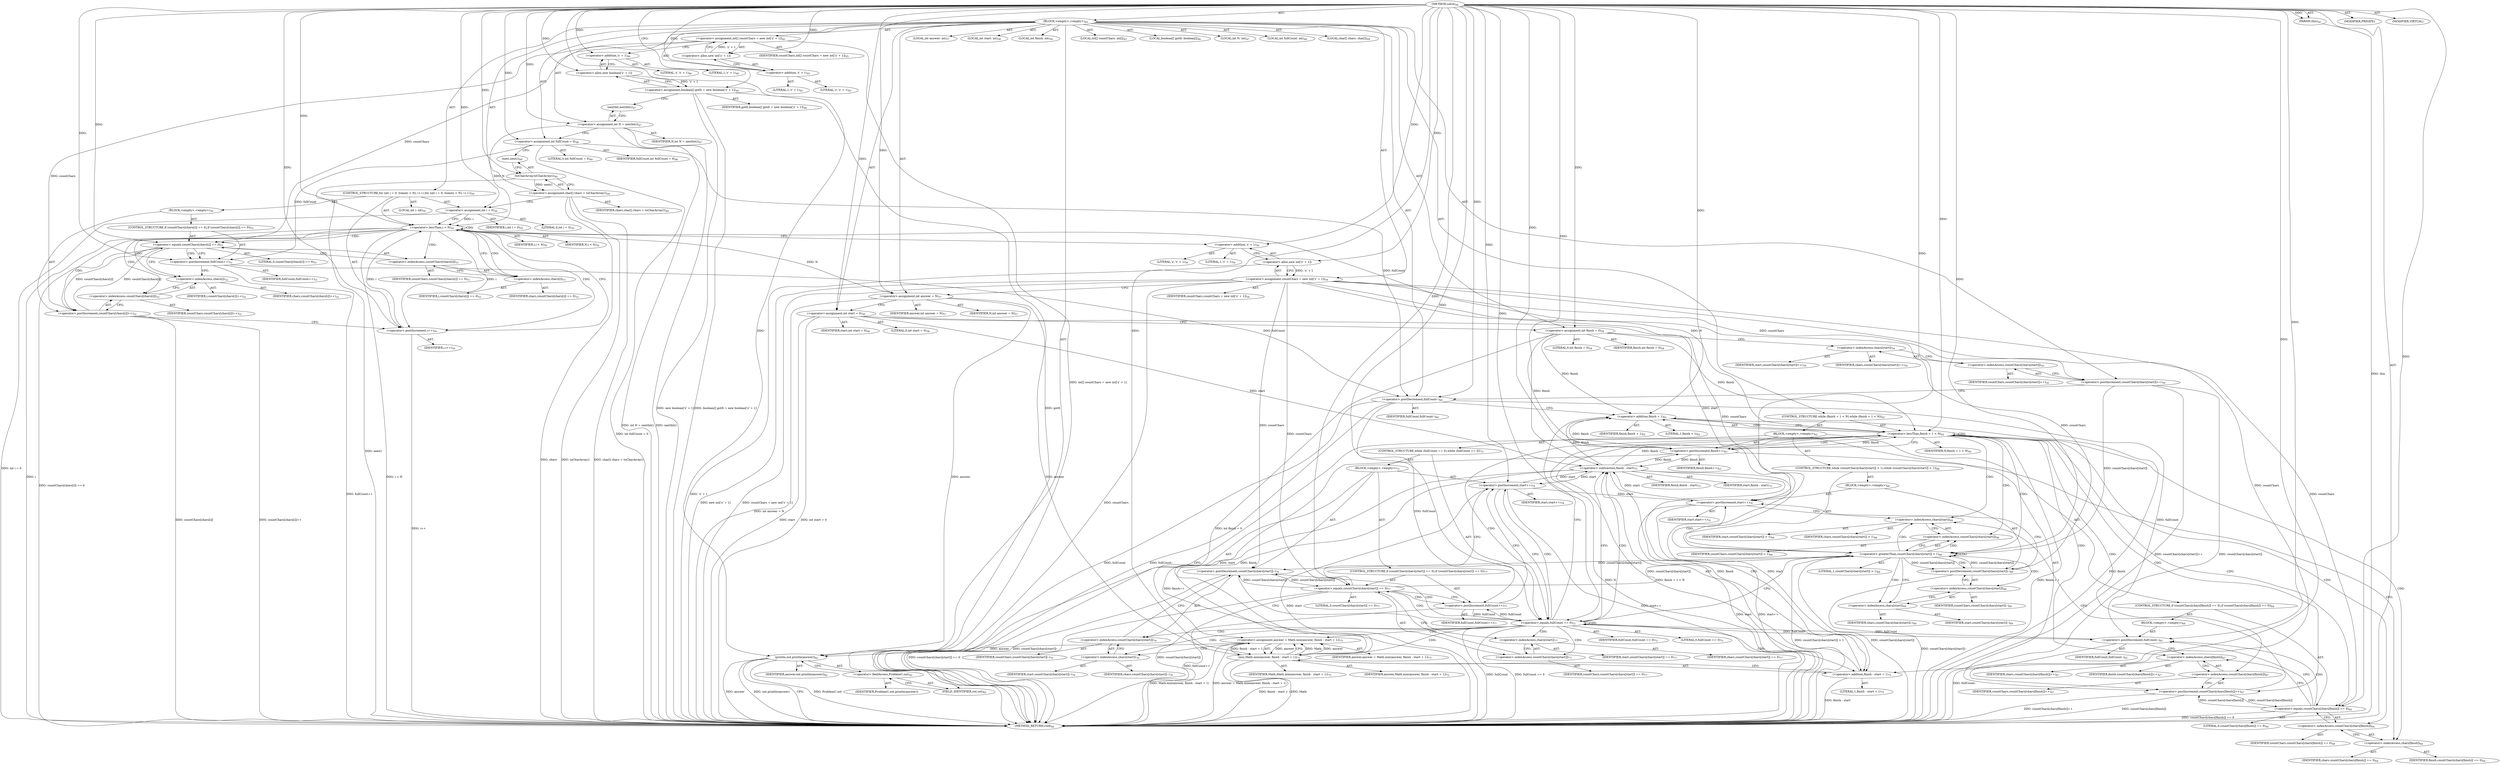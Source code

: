 digraph "solve" {  
"165" [label = <(METHOD,solve)<SUB>44</SUB>> ]
"166" [label = <(PARAM,this)<SUB>44</SUB>> ]
"167" [label = <(BLOCK,&lt;empty&gt;,&lt;empty&gt;)<SUB>44</SUB>> ]
"168" [label = <(LOCAL,int[] countChars: int[])<SUB>45</SUB>> ]
"169" [label = <(&lt;operator&gt;.assignment,int[] countChars = new int['z' + 1])<SUB>45</SUB>> ]
"170" [label = <(IDENTIFIER,countChars,int[] countChars = new int['z' + 1])<SUB>45</SUB>> ]
"171" [label = <(&lt;operator&gt;.alloc,new int['z' + 1])> ]
"172" [label = <(&lt;operator&gt;.addition,'z' + 1)<SUB>45</SUB>> ]
"173" [label = <(LITERAL,'z','z' + 1)<SUB>45</SUB>> ]
"174" [label = <(LITERAL,1,'z' + 1)<SUB>45</SUB>> ]
"175" [label = <(LOCAL,boolean[] gotIt: boolean[])<SUB>46</SUB>> ]
"176" [label = <(&lt;operator&gt;.assignment,boolean[] gotIt = new boolean['z' + 1])<SUB>46</SUB>> ]
"177" [label = <(IDENTIFIER,gotIt,boolean[] gotIt = new boolean['z' + 1])<SUB>46</SUB>> ]
"178" [label = <(&lt;operator&gt;.alloc,new boolean['z' + 1])> ]
"179" [label = <(&lt;operator&gt;.addition,'z' + 1)<SUB>46</SUB>> ]
"180" [label = <(LITERAL,'z','z' + 1)<SUB>46</SUB>> ]
"181" [label = <(LITERAL,1,'z' + 1)<SUB>46</SUB>> ]
"182" [label = <(LOCAL,int N: int)<SUB>47</SUB>> ]
"183" [label = <(&lt;operator&gt;.assignment,int N = nextInt())<SUB>47</SUB>> ]
"184" [label = <(IDENTIFIER,N,int N = nextInt())<SUB>47</SUB>> ]
"185" [label = <(nextInt,nextInt())<SUB>47</SUB>> ]
"186" [label = <(LOCAL,int fullCount: int)<SUB>48</SUB>> ]
"187" [label = <(&lt;operator&gt;.assignment,int fullCount = 0)<SUB>48</SUB>> ]
"188" [label = <(IDENTIFIER,fullCount,int fullCount = 0)<SUB>48</SUB>> ]
"189" [label = <(LITERAL,0,int fullCount = 0)<SUB>48</SUB>> ]
"190" [label = <(LOCAL,char[] chars: char[])<SUB>49</SUB>> ]
"191" [label = <(&lt;operator&gt;.assignment,char[] chars = toCharArray())<SUB>49</SUB>> ]
"192" [label = <(IDENTIFIER,chars,char[] chars = toCharArray())<SUB>49</SUB>> ]
"193" [label = <(toCharArray,toCharArray())<SUB>49</SUB>> ]
"194" [label = <(next,next())<SUB>49</SUB>> ]
"195" [label = <(CONTROL_STRUCTURE,for (int i = 0; Some(i &lt; N); i++),for (int i = 0; Some(i &lt; N); i++))<SUB>50</SUB>> ]
"196" [label = <(LOCAL,int i: int)<SUB>50</SUB>> ]
"197" [label = <(&lt;operator&gt;.assignment,int i = 0)<SUB>50</SUB>> ]
"198" [label = <(IDENTIFIER,i,int i = 0)<SUB>50</SUB>> ]
"199" [label = <(LITERAL,0,int i = 0)<SUB>50</SUB>> ]
"200" [label = <(&lt;operator&gt;.lessThan,i &lt; N)<SUB>50</SUB>> ]
"201" [label = <(IDENTIFIER,i,i &lt; N)<SUB>50</SUB>> ]
"202" [label = <(IDENTIFIER,N,i &lt; N)<SUB>50</SUB>> ]
"203" [label = <(&lt;operator&gt;.postIncrement,i++)<SUB>50</SUB>> ]
"204" [label = <(IDENTIFIER,i,i++)<SUB>50</SUB>> ]
"205" [label = <(BLOCK,&lt;empty&gt;,&lt;empty&gt;)<SUB>50</SUB>> ]
"206" [label = <(CONTROL_STRUCTURE,if (countChars[chars[i]] == 0),if (countChars[chars[i]] == 0))<SUB>51</SUB>> ]
"207" [label = <(&lt;operator&gt;.equals,countChars[chars[i]] == 0)<SUB>51</SUB>> ]
"208" [label = <(&lt;operator&gt;.indexAccess,countChars[chars[i]])<SUB>51</SUB>> ]
"209" [label = <(IDENTIFIER,countChars,countChars[chars[i]] == 0)<SUB>51</SUB>> ]
"210" [label = <(&lt;operator&gt;.indexAccess,chars[i])<SUB>51</SUB>> ]
"211" [label = <(IDENTIFIER,chars,countChars[chars[i]] == 0)<SUB>51</SUB>> ]
"212" [label = <(IDENTIFIER,i,countChars[chars[i]] == 0)<SUB>51</SUB>> ]
"213" [label = <(LITERAL,0,countChars[chars[i]] == 0)<SUB>51</SUB>> ]
"214" [label = <(&lt;operator&gt;.postIncrement,fullCount++)<SUB>51</SUB>> ]
"215" [label = <(IDENTIFIER,fullCount,fullCount++)<SUB>51</SUB>> ]
"216" [label = <(&lt;operator&gt;.postIncrement,countChars[chars[i]]++)<SUB>52</SUB>> ]
"217" [label = <(&lt;operator&gt;.indexAccess,countChars[chars[i]])<SUB>52</SUB>> ]
"218" [label = <(IDENTIFIER,countChars,countChars[chars[i]]++)<SUB>52</SUB>> ]
"219" [label = <(&lt;operator&gt;.indexAccess,chars[i])<SUB>52</SUB>> ]
"220" [label = <(IDENTIFIER,chars,countChars[chars[i]]++)<SUB>52</SUB>> ]
"221" [label = <(IDENTIFIER,i,countChars[chars[i]]++)<SUB>52</SUB>> ]
"222" [label = <(&lt;operator&gt;.assignment,countChars = new int['z' + 1])<SUB>56</SUB>> ]
"223" [label = <(IDENTIFIER,countChars,countChars = new int['z' + 1])<SUB>56</SUB>> ]
"224" [label = <(&lt;operator&gt;.alloc,new int['z' + 1])> ]
"225" [label = <(&lt;operator&gt;.addition,'z' + 1)<SUB>56</SUB>> ]
"226" [label = <(LITERAL,'z','z' + 1)<SUB>56</SUB>> ]
"227" [label = <(LITERAL,1,'z' + 1)<SUB>56</SUB>> ]
"228" [label = <(LOCAL,int answer: int)<SUB>57</SUB>> ]
"229" [label = <(&lt;operator&gt;.assignment,int answer = N)<SUB>57</SUB>> ]
"230" [label = <(IDENTIFIER,answer,int answer = N)<SUB>57</SUB>> ]
"231" [label = <(IDENTIFIER,N,int answer = N)<SUB>57</SUB>> ]
"232" [label = <(LOCAL,int start: int)<SUB>58</SUB>> ]
"233" [label = <(LOCAL,int finish: int)<SUB>58</SUB>> ]
"234" [label = <(&lt;operator&gt;.assignment,int start = 0)<SUB>58</SUB>> ]
"235" [label = <(IDENTIFIER,start,int start = 0)<SUB>58</SUB>> ]
"236" [label = <(LITERAL,0,int start = 0)<SUB>58</SUB>> ]
"237" [label = <(&lt;operator&gt;.assignment,int finish = 0)<SUB>58</SUB>> ]
"238" [label = <(IDENTIFIER,finish,int finish = 0)<SUB>58</SUB>> ]
"239" [label = <(LITERAL,0,int finish = 0)<SUB>58</SUB>> ]
"240" [label = <(&lt;operator&gt;.postIncrement,countChars[chars[start]]++)<SUB>59</SUB>> ]
"241" [label = <(&lt;operator&gt;.indexAccess,countChars[chars[start]])<SUB>59</SUB>> ]
"242" [label = <(IDENTIFIER,countChars,countChars[chars[start]]++)<SUB>59</SUB>> ]
"243" [label = <(&lt;operator&gt;.indexAccess,chars[start])<SUB>59</SUB>> ]
"244" [label = <(IDENTIFIER,chars,countChars[chars[start]]++)<SUB>59</SUB>> ]
"245" [label = <(IDENTIFIER,start,countChars[chars[start]]++)<SUB>59</SUB>> ]
"246" [label = <(&lt;operator&gt;.postDecrement,fullCount--)<SUB>60</SUB>> ]
"247" [label = <(IDENTIFIER,fullCount,fullCount--)<SUB>60</SUB>> ]
"248" [label = <(CONTROL_STRUCTURE,while (finish + 1 &lt; N),while (finish + 1 &lt; N))<SUB>62</SUB>> ]
"249" [label = <(&lt;operator&gt;.lessThan,finish + 1 &lt; N)<SUB>62</SUB>> ]
"250" [label = <(&lt;operator&gt;.addition,finish + 1)<SUB>62</SUB>> ]
"251" [label = <(IDENTIFIER,finish,finish + 1)<SUB>62</SUB>> ]
"252" [label = <(LITERAL,1,finish + 1)<SUB>62</SUB>> ]
"253" [label = <(IDENTIFIER,N,finish + 1 &lt; N)<SUB>62</SUB>> ]
"254" [label = <(BLOCK,&lt;empty&gt;,&lt;empty&gt;)<SUB>62</SUB>> ]
"255" [label = <(&lt;operator&gt;.postIncrement,finish++)<SUB>63</SUB>> ]
"256" [label = <(IDENTIFIER,finish,finish++)<SUB>63</SUB>> ]
"257" [label = <(CONTROL_STRUCTURE,if (countChars[chars[finish]] == 0),if (countChars[chars[finish]] == 0))<SUB>64</SUB>> ]
"258" [label = <(&lt;operator&gt;.equals,countChars[chars[finish]] == 0)<SUB>64</SUB>> ]
"259" [label = <(&lt;operator&gt;.indexAccess,countChars[chars[finish]])<SUB>64</SUB>> ]
"260" [label = <(IDENTIFIER,countChars,countChars[chars[finish]] == 0)<SUB>64</SUB>> ]
"261" [label = <(&lt;operator&gt;.indexAccess,chars[finish])<SUB>64</SUB>> ]
"262" [label = <(IDENTIFIER,chars,countChars[chars[finish]] == 0)<SUB>64</SUB>> ]
"263" [label = <(IDENTIFIER,finish,countChars[chars[finish]] == 0)<SUB>64</SUB>> ]
"264" [label = <(LITERAL,0,countChars[chars[finish]] == 0)<SUB>64</SUB>> ]
"265" [label = <(BLOCK,&lt;empty&gt;,&lt;empty&gt;)<SUB>64</SUB>> ]
"266" [label = <(&lt;operator&gt;.postDecrement,fullCount--)<SUB>65</SUB>> ]
"267" [label = <(IDENTIFIER,fullCount,fullCount--)<SUB>65</SUB>> ]
"268" [label = <(&lt;operator&gt;.postIncrement,countChars[chars[finish]]++)<SUB>67</SUB>> ]
"269" [label = <(&lt;operator&gt;.indexAccess,countChars[chars[finish]])<SUB>67</SUB>> ]
"270" [label = <(IDENTIFIER,countChars,countChars[chars[finish]]++)<SUB>67</SUB>> ]
"271" [label = <(&lt;operator&gt;.indexAccess,chars[finish])<SUB>67</SUB>> ]
"272" [label = <(IDENTIFIER,chars,countChars[chars[finish]]++)<SUB>67</SUB>> ]
"273" [label = <(IDENTIFIER,finish,countChars[chars[finish]]++)<SUB>67</SUB>> ]
"274" [label = <(CONTROL_STRUCTURE,while (countChars[chars[start]] &gt; 1),while (countChars[chars[start]] &gt; 1))<SUB>68</SUB>> ]
"275" [label = <(&lt;operator&gt;.greaterThan,countChars[chars[start]] &gt; 1)<SUB>68</SUB>> ]
"276" [label = <(&lt;operator&gt;.indexAccess,countChars[chars[start]])<SUB>68</SUB>> ]
"277" [label = <(IDENTIFIER,countChars,countChars[chars[start]] &gt; 1)<SUB>68</SUB>> ]
"278" [label = <(&lt;operator&gt;.indexAccess,chars[start])<SUB>68</SUB>> ]
"279" [label = <(IDENTIFIER,chars,countChars[chars[start]] &gt; 1)<SUB>68</SUB>> ]
"280" [label = <(IDENTIFIER,start,countChars[chars[start]] &gt; 1)<SUB>68</SUB>> ]
"281" [label = <(LITERAL,1,countChars[chars[start]] &gt; 1)<SUB>68</SUB>> ]
"282" [label = <(BLOCK,&lt;empty&gt;,&lt;empty&gt;)<SUB>68</SUB>> ]
"283" [label = <(&lt;operator&gt;.postDecrement,countChars[chars[start]]--)<SUB>69</SUB>> ]
"284" [label = <(&lt;operator&gt;.indexAccess,countChars[chars[start]])<SUB>69</SUB>> ]
"285" [label = <(IDENTIFIER,countChars,countChars[chars[start]]--)<SUB>69</SUB>> ]
"286" [label = <(&lt;operator&gt;.indexAccess,chars[start])<SUB>69</SUB>> ]
"287" [label = <(IDENTIFIER,chars,countChars[chars[start]]--)<SUB>69</SUB>> ]
"288" [label = <(IDENTIFIER,start,countChars[chars[start]]--)<SUB>69</SUB>> ]
"289" [label = <(&lt;operator&gt;.postIncrement,start++)<SUB>70</SUB>> ]
"290" [label = <(IDENTIFIER,start,start++)<SUB>70</SUB>> ]
"291" [label = <(CONTROL_STRUCTURE,while (fullCount == 0),while (fullCount == 0))<SUB>72</SUB>> ]
"292" [label = <(&lt;operator&gt;.equals,fullCount == 0)<SUB>72</SUB>> ]
"293" [label = <(IDENTIFIER,fullCount,fullCount == 0)<SUB>72</SUB>> ]
"294" [label = <(LITERAL,0,fullCount == 0)<SUB>72</SUB>> ]
"295" [label = <(BLOCK,&lt;empty&gt;,&lt;empty&gt;)<SUB>72</SUB>> ]
"296" [label = <(&lt;operator&gt;.assignment,answer = Math.min(answer, finish - start + 1))<SUB>75</SUB>> ]
"297" [label = <(IDENTIFIER,answer,answer = Math.min(answer, finish - start + 1))<SUB>75</SUB>> ]
"298" [label = <(min,Math.min(answer, finish - start + 1))<SUB>75</SUB>> ]
"299" [label = <(IDENTIFIER,Math,Math.min(answer, finish - start + 1))<SUB>75</SUB>> ]
"300" [label = <(IDENTIFIER,answer,Math.min(answer, finish - start + 1))<SUB>75</SUB>> ]
"301" [label = <(&lt;operator&gt;.addition,finish - start + 1)<SUB>75</SUB>> ]
"302" [label = <(&lt;operator&gt;.subtraction,finish - start)<SUB>75</SUB>> ]
"303" [label = <(IDENTIFIER,finish,finish - start)<SUB>75</SUB>> ]
"304" [label = <(IDENTIFIER,start,finish - start)<SUB>75</SUB>> ]
"305" [label = <(LITERAL,1,finish - start + 1)<SUB>75</SUB>> ]
"306" [label = <(&lt;operator&gt;.postDecrement,countChars[chars[start]]--)<SUB>76</SUB>> ]
"307" [label = <(&lt;operator&gt;.indexAccess,countChars[chars[start]])<SUB>76</SUB>> ]
"308" [label = <(IDENTIFIER,countChars,countChars[chars[start]]--)<SUB>76</SUB>> ]
"309" [label = <(&lt;operator&gt;.indexAccess,chars[start])<SUB>76</SUB>> ]
"310" [label = <(IDENTIFIER,chars,countChars[chars[start]]--)<SUB>76</SUB>> ]
"311" [label = <(IDENTIFIER,start,countChars[chars[start]]--)<SUB>76</SUB>> ]
"312" [label = <(CONTROL_STRUCTURE,if (countChars[chars[start]] == 0),if (countChars[chars[start]] == 0))<SUB>77</SUB>> ]
"313" [label = <(&lt;operator&gt;.equals,countChars[chars[start]] == 0)<SUB>77</SUB>> ]
"314" [label = <(&lt;operator&gt;.indexAccess,countChars[chars[start]])<SUB>77</SUB>> ]
"315" [label = <(IDENTIFIER,countChars,countChars[chars[start]] == 0)<SUB>77</SUB>> ]
"316" [label = <(&lt;operator&gt;.indexAccess,chars[start])<SUB>77</SUB>> ]
"317" [label = <(IDENTIFIER,chars,countChars[chars[start]] == 0)<SUB>77</SUB>> ]
"318" [label = <(IDENTIFIER,start,countChars[chars[start]] == 0)<SUB>77</SUB>> ]
"319" [label = <(LITERAL,0,countChars[chars[start]] == 0)<SUB>77</SUB>> ]
"320" [label = <(&lt;operator&gt;.postIncrement,fullCount++)<SUB>77</SUB>> ]
"321" [label = <(IDENTIFIER,fullCount,fullCount++)<SUB>77</SUB>> ]
"322" [label = <(&lt;operator&gt;.postIncrement,start++)<SUB>78</SUB>> ]
"323" [label = <(IDENTIFIER,start,start++)<SUB>78</SUB>> ]
"324" [label = <(println,out.println(answer))<SUB>82</SUB>> ]
"325" [label = <(&lt;operator&gt;.fieldAccess,ProblemC.out)<SUB>82</SUB>> ]
"326" [label = <(IDENTIFIER,ProblemC,out.println(answer))> ]
"327" [label = <(FIELD_IDENTIFIER,out,out)<SUB>82</SUB>> ]
"328" [label = <(IDENTIFIER,answer,out.println(answer))<SUB>82</SUB>> ]
"329" [label = <(MODIFIER,PRIVATE)> ]
"330" [label = <(MODIFIER,VIRTUAL)> ]
"331" [label = <(METHOD_RETURN,void)<SUB>44</SUB>> ]
  "165" -> "166"  [ label = "AST: "] 
  "165" -> "167"  [ label = "AST: "] 
  "165" -> "329"  [ label = "AST: "] 
  "165" -> "330"  [ label = "AST: "] 
  "165" -> "331"  [ label = "AST: "] 
  "167" -> "168"  [ label = "AST: "] 
  "167" -> "169"  [ label = "AST: "] 
  "167" -> "175"  [ label = "AST: "] 
  "167" -> "176"  [ label = "AST: "] 
  "167" -> "182"  [ label = "AST: "] 
  "167" -> "183"  [ label = "AST: "] 
  "167" -> "186"  [ label = "AST: "] 
  "167" -> "187"  [ label = "AST: "] 
  "167" -> "190"  [ label = "AST: "] 
  "167" -> "191"  [ label = "AST: "] 
  "167" -> "195"  [ label = "AST: "] 
  "167" -> "222"  [ label = "AST: "] 
  "167" -> "228"  [ label = "AST: "] 
  "167" -> "229"  [ label = "AST: "] 
  "167" -> "232"  [ label = "AST: "] 
  "167" -> "233"  [ label = "AST: "] 
  "167" -> "234"  [ label = "AST: "] 
  "167" -> "237"  [ label = "AST: "] 
  "167" -> "240"  [ label = "AST: "] 
  "167" -> "246"  [ label = "AST: "] 
  "167" -> "248"  [ label = "AST: "] 
  "167" -> "324"  [ label = "AST: "] 
  "169" -> "170"  [ label = "AST: "] 
  "169" -> "171"  [ label = "AST: "] 
  "171" -> "172"  [ label = "AST: "] 
  "172" -> "173"  [ label = "AST: "] 
  "172" -> "174"  [ label = "AST: "] 
  "176" -> "177"  [ label = "AST: "] 
  "176" -> "178"  [ label = "AST: "] 
  "178" -> "179"  [ label = "AST: "] 
  "179" -> "180"  [ label = "AST: "] 
  "179" -> "181"  [ label = "AST: "] 
  "183" -> "184"  [ label = "AST: "] 
  "183" -> "185"  [ label = "AST: "] 
  "187" -> "188"  [ label = "AST: "] 
  "187" -> "189"  [ label = "AST: "] 
  "191" -> "192"  [ label = "AST: "] 
  "191" -> "193"  [ label = "AST: "] 
  "193" -> "194"  [ label = "AST: "] 
  "195" -> "196"  [ label = "AST: "] 
  "195" -> "197"  [ label = "AST: "] 
  "195" -> "200"  [ label = "AST: "] 
  "195" -> "203"  [ label = "AST: "] 
  "195" -> "205"  [ label = "AST: "] 
  "197" -> "198"  [ label = "AST: "] 
  "197" -> "199"  [ label = "AST: "] 
  "200" -> "201"  [ label = "AST: "] 
  "200" -> "202"  [ label = "AST: "] 
  "203" -> "204"  [ label = "AST: "] 
  "205" -> "206"  [ label = "AST: "] 
  "205" -> "216"  [ label = "AST: "] 
  "206" -> "207"  [ label = "AST: "] 
  "206" -> "214"  [ label = "AST: "] 
  "207" -> "208"  [ label = "AST: "] 
  "207" -> "213"  [ label = "AST: "] 
  "208" -> "209"  [ label = "AST: "] 
  "208" -> "210"  [ label = "AST: "] 
  "210" -> "211"  [ label = "AST: "] 
  "210" -> "212"  [ label = "AST: "] 
  "214" -> "215"  [ label = "AST: "] 
  "216" -> "217"  [ label = "AST: "] 
  "217" -> "218"  [ label = "AST: "] 
  "217" -> "219"  [ label = "AST: "] 
  "219" -> "220"  [ label = "AST: "] 
  "219" -> "221"  [ label = "AST: "] 
  "222" -> "223"  [ label = "AST: "] 
  "222" -> "224"  [ label = "AST: "] 
  "224" -> "225"  [ label = "AST: "] 
  "225" -> "226"  [ label = "AST: "] 
  "225" -> "227"  [ label = "AST: "] 
  "229" -> "230"  [ label = "AST: "] 
  "229" -> "231"  [ label = "AST: "] 
  "234" -> "235"  [ label = "AST: "] 
  "234" -> "236"  [ label = "AST: "] 
  "237" -> "238"  [ label = "AST: "] 
  "237" -> "239"  [ label = "AST: "] 
  "240" -> "241"  [ label = "AST: "] 
  "241" -> "242"  [ label = "AST: "] 
  "241" -> "243"  [ label = "AST: "] 
  "243" -> "244"  [ label = "AST: "] 
  "243" -> "245"  [ label = "AST: "] 
  "246" -> "247"  [ label = "AST: "] 
  "248" -> "249"  [ label = "AST: "] 
  "248" -> "254"  [ label = "AST: "] 
  "249" -> "250"  [ label = "AST: "] 
  "249" -> "253"  [ label = "AST: "] 
  "250" -> "251"  [ label = "AST: "] 
  "250" -> "252"  [ label = "AST: "] 
  "254" -> "255"  [ label = "AST: "] 
  "254" -> "257"  [ label = "AST: "] 
  "254" -> "268"  [ label = "AST: "] 
  "254" -> "274"  [ label = "AST: "] 
  "254" -> "291"  [ label = "AST: "] 
  "255" -> "256"  [ label = "AST: "] 
  "257" -> "258"  [ label = "AST: "] 
  "257" -> "265"  [ label = "AST: "] 
  "258" -> "259"  [ label = "AST: "] 
  "258" -> "264"  [ label = "AST: "] 
  "259" -> "260"  [ label = "AST: "] 
  "259" -> "261"  [ label = "AST: "] 
  "261" -> "262"  [ label = "AST: "] 
  "261" -> "263"  [ label = "AST: "] 
  "265" -> "266"  [ label = "AST: "] 
  "266" -> "267"  [ label = "AST: "] 
  "268" -> "269"  [ label = "AST: "] 
  "269" -> "270"  [ label = "AST: "] 
  "269" -> "271"  [ label = "AST: "] 
  "271" -> "272"  [ label = "AST: "] 
  "271" -> "273"  [ label = "AST: "] 
  "274" -> "275"  [ label = "AST: "] 
  "274" -> "282"  [ label = "AST: "] 
  "275" -> "276"  [ label = "AST: "] 
  "275" -> "281"  [ label = "AST: "] 
  "276" -> "277"  [ label = "AST: "] 
  "276" -> "278"  [ label = "AST: "] 
  "278" -> "279"  [ label = "AST: "] 
  "278" -> "280"  [ label = "AST: "] 
  "282" -> "283"  [ label = "AST: "] 
  "282" -> "289"  [ label = "AST: "] 
  "283" -> "284"  [ label = "AST: "] 
  "284" -> "285"  [ label = "AST: "] 
  "284" -> "286"  [ label = "AST: "] 
  "286" -> "287"  [ label = "AST: "] 
  "286" -> "288"  [ label = "AST: "] 
  "289" -> "290"  [ label = "AST: "] 
  "291" -> "292"  [ label = "AST: "] 
  "291" -> "295"  [ label = "AST: "] 
  "292" -> "293"  [ label = "AST: "] 
  "292" -> "294"  [ label = "AST: "] 
  "295" -> "296"  [ label = "AST: "] 
  "295" -> "306"  [ label = "AST: "] 
  "295" -> "312"  [ label = "AST: "] 
  "295" -> "322"  [ label = "AST: "] 
  "296" -> "297"  [ label = "AST: "] 
  "296" -> "298"  [ label = "AST: "] 
  "298" -> "299"  [ label = "AST: "] 
  "298" -> "300"  [ label = "AST: "] 
  "298" -> "301"  [ label = "AST: "] 
  "301" -> "302"  [ label = "AST: "] 
  "301" -> "305"  [ label = "AST: "] 
  "302" -> "303"  [ label = "AST: "] 
  "302" -> "304"  [ label = "AST: "] 
  "306" -> "307"  [ label = "AST: "] 
  "307" -> "308"  [ label = "AST: "] 
  "307" -> "309"  [ label = "AST: "] 
  "309" -> "310"  [ label = "AST: "] 
  "309" -> "311"  [ label = "AST: "] 
  "312" -> "313"  [ label = "AST: "] 
  "312" -> "320"  [ label = "AST: "] 
  "313" -> "314"  [ label = "AST: "] 
  "313" -> "319"  [ label = "AST: "] 
  "314" -> "315"  [ label = "AST: "] 
  "314" -> "316"  [ label = "AST: "] 
  "316" -> "317"  [ label = "AST: "] 
  "316" -> "318"  [ label = "AST: "] 
  "320" -> "321"  [ label = "AST: "] 
  "322" -> "323"  [ label = "AST: "] 
  "324" -> "325"  [ label = "AST: "] 
  "324" -> "328"  [ label = "AST: "] 
  "325" -> "326"  [ label = "AST: "] 
  "325" -> "327"  [ label = "AST: "] 
  "169" -> "179"  [ label = "CFG: "] 
  "176" -> "185"  [ label = "CFG: "] 
  "183" -> "187"  [ label = "CFG: "] 
  "187" -> "194"  [ label = "CFG: "] 
  "191" -> "197"  [ label = "CFG: "] 
  "222" -> "229"  [ label = "CFG: "] 
  "229" -> "234"  [ label = "CFG: "] 
  "234" -> "237"  [ label = "CFG: "] 
  "237" -> "243"  [ label = "CFG: "] 
  "240" -> "246"  [ label = "CFG: "] 
  "246" -> "250"  [ label = "CFG: "] 
  "324" -> "331"  [ label = "CFG: "] 
  "171" -> "169"  [ label = "CFG: "] 
  "178" -> "176"  [ label = "CFG: "] 
  "185" -> "183"  [ label = "CFG: "] 
  "193" -> "191"  [ label = "CFG: "] 
  "197" -> "200"  [ label = "CFG: "] 
  "200" -> "210"  [ label = "CFG: "] 
  "200" -> "225"  [ label = "CFG: "] 
  "203" -> "200"  [ label = "CFG: "] 
  "224" -> "222"  [ label = "CFG: "] 
  "241" -> "240"  [ label = "CFG: "] 
  "249" -> "255"  [ label = "CFG: "] 
  "249" -> "327"  [ label = "CFG: "] 
  "325" -> "324"  [ label = "CFG: "] 
  "172" -> "171"  [ label = "CFG: "] 
  "179" -> "178"  [ label = "CFG: "] 
  "194" -> "193"  [ label = "CFG: "] 
  "216" -> "203"  [ label = "CFG: "] 
  "225" -> "224"  [ label = "CFG: "] 
  "243" -> "241"  [ label = "CFG: "] 
  "250" -> "249"  [ label = "CFG: "] 
  "255" -> "261"  [ label = "CFG: "] 
  "268" -> "278"  [ label = "CFG: "] 
  "327" -> "325"  [ label = "CFG: "] 
  "207" -> "214"  [ label = "CFG: "] 
  "207" -> "219"  [ label = "CFG: "] 
  "214" -> "219"  [ label = "CFG: "] 
  "217" -> "216"  [ label = "CFG: "] 
  "258" -> "266"  [ label = "CFG: "] 
  "258" -> "271"  [ label = "CFG: "] 
  "269" -> "268"  [ label = "CFG: "] 
  "275" -> "286"  [ label = "CFG: "] 
  "275" -> "292"  [ label = "CFG: "] 
  "292" -> "250"  [ label = "CFG: "] 
  "292" -> "302"  [ label = "CFG: "] 
  "208" -> "207"  [ label = "CFG: "] 
  "219" -> "217"  [ label = "CFG: "] 
  "259" -> "258"  [ label = "CFG: "] 
  "266" -> "271"  [ label = "CFG: "] 
  "271" -> "269"  [ label = "CFG: "] 
  "276" -> "275"  [ label = "CFG: "] 
  "283" -> "289"  [ label = "CFG: "] 
  "289" -> "278"  [ label = "CFG: "] 
  "296" -> "309"  [ label = "CFG: "] 
  "306" -> "316"  [ label = "CFG: "] 
  "322" -> "292"  [ label = "CFG: "] 
  "210" -> "208"  [ label = "CFG: "] 
  "261" -> "259"  [ label = "CFG: "] 
  "278" -> "276"  [ label = "CFG: "] 
  "284" -> "283"  [ label = "CFG: "] 
  "298" -> "296"  [ label = "CFG: "] 
  "307" -> "306"  [ label = "CFG: "] 
  "313" -> "320"  [ label = "CFG: "] 
  "313" -> "322"  [ label = "CFG: "] 
  "320" -> "322"  [ label = "CFG: "] 
  "286" -> "284"  [ label = "CFG: "] 
  "301" -> "298"  [ label = "CFG: "] 
  "309" -> "307"  [ label = "CFG: "] 
  "314" -> "313"  [ label = "CFG: "] 
  "302" -> "301"  [ label = "CFG: "] 
  "316" -> "314"  [ label = "CFG: "] 
  "165" -> "172"  [ label = "CFG: "] 
  "166" -> "331"  [ label = "DDG: this"] 
  "169" -> "331"  [ label = "DDG: int[] countChars = new int['z' + 1]"] 
  "176" -> "331"  [ label = "DDG: gotIt"] 
  "176" -> "331"  [ label = "DDG: new boolean['z' + 1]"] 
  "176" -> "331"  [ label = "DDG: boolean[] gotIt = new boolean['z' + 1]"] 
  "183" -> "331"  [ label = "DDG: nextInt()"] 
  "183" -> "331"  [ label = "DDG: int N = nextInt()"] 
  "187" -> "331"  [ label = "DDG: int fullCount = 0"] 
  "191" -> "331"  [ label = "DDG: chars"] 
  "193" -> "331"  [ label = "DDG: next()"] 
  "191" -> "331"  [ label = "DDG: toCharArray()"] 
  "191" -> "331"  [ label = "DDG: char[] chars = toCharArray()"] 
  "197" -> "331"  [ label = "DDG: int i = 0"] 
  "200" -> "331"  [ label = "DDG: i"] 
  "200" -> "331"  [ label = "DDG: i &lt; N"] 
  "222" -> "331"  [ label = "DDG: countChars"] 
  "224" -> "331"  [ label = "DDG: 'z' + 1"] 
  "222" -> "331"  [ label = "DDG: new int['z' + 1]"] 
  "222" -> "331"  [ label = "DDG: countChars = new int['z' + 1]"] 
  "229" -> "331"  [ label = "DDG: int answer = N"] 
  "234" -> "331"  [ label = "DDG: start"] 
  "234" -> "331"  [ label = "DDG: int start = 0"] 
  "237" -> "331"  [ label = "DDG: int finish = 0"] 
  "240" -> "331"  [ label = "DDG: countChars[chars[start]]"] 
  "240" -> "331"  [ label = "DDG: countChars[chars[start]]++"] 
  "246" -> "331"  [ label = "DDG: fullCount"] 
  "246" -> "331"  [ label = "DDG: fullCount--"] 
  "250" -> "331"  [ label = "DDG: finish"] 
  "249" -> "331"  [ label = "DDG: finish + 1"] 
  "249" -> "331"  [ label = "DDG: N"] 
  "249" -> "331"  [ label = "DDG: finish + 1 &lt; N"] 
  "324" -> "331"  [ label = "DDG: ProblemC.out"] 
  "324" -> "331"  [ label = "DDG: answer"] 
  "324" -> "331"  [ label = "DDG: out.println(answer)"] 
  "255" -> "331"  [ label = "DDG: finish++"] 
  "258" -> "331"  [ label = "DDG: countChars[chars[finish]] == 0"] 
  "266" -> "331"  [ label = "DDG: fullCount--"] 
  "268" -> "331"  [ label = "DDG: countChars[chars[finish]]"] 
  "268" -> "331"  [ label = "DDG: countChars[chars[finish]]++"] 
  "275" -> "331"  [ label = "DDG: countChars[chars[start]]"] 
  "275" -> "331"  [ label = "DDG: countChars[chars[start]] &gt; 1"] 
  "292" -> "331"  [ label = "DDG: fullCount"] 
  "292" -> "331"  [ label = "DDG: fullCount == 0"] 
  "301" -> "331"  [ label = "DDG: finish - start"] 
  "298" -> "331"  [ label = "DDG: finish - start + 1"] 
  "296" -> "331"  [ label = "DDG: Math.min(answer, finish - start + 1)"] 
  "296" -> "331"  [ label = "DDG: answer = Math.min(answer, finish - start + 1)"] 
  "306" -> "331"  [ label = "DDG: countChars[chars[start]]--"] 
  "313" -> "331"  [ label = "DDG: countChars[chars[start]]"] 
  "313" -> "331"  [ label = "DDG: countChars[chars[start]] == 0"] 
  "320" -> "331"  [ label = "DDG: fullCount++"] 
  "322" -> "331"  [ label = "DDG: start"] 
  "322" -> "331"  [ label = "DDG: start++"] 
  "283" -> "331"  [ label = "DDG: countChars[chars[start]]--"] 
  "289" -> "331"  [ label = "DDG: start"] 
  "289" -> "331"  [ label = "DDG: start++"] 
  "207" -> "331"  [ label = "DDG: countChars[chars[i]] == 0"] 
  "214" -> "331"  [ label = "DDG: fullCount++"] 
  "216" -> "331"  [ label = "DDG: countChars[chars[i]]"] 
  "216" -> "331"  [ label = "DDG: countChars[chars[i]]++"] 
  "203" -> "331"  [ label = "DDG: i++"] 
  "298" -> "331"  [ label = "DDG: Math"] 
  "165" -> "166"  [ label = "DDG: "] 
  "171" -> "169"  [ label = "DDG: 'z' + 1"] 
  "178" -> "176"  [ label = "DDG: 'z' + 1"] 
  "165" -> "183"  [ label = "DDG: "] 
  "165" -> "187"  [ label = "DDG: "] 
  "193" -> "191"  [ label = "DDG: next()"] 
  "224" -> "222"  [ label = "DDG: 'z' + 1"] 
  "200" -> "229"  [ label = "DDG: N"] 
  "165" -> "229"  [ label = "DDG: "] 
  "165" -> "234"  [ label = "DDG: "] 
  "165" -> "237"  [ label = "DDG: "] 
  "165" -> "197"  [ label = "DDG: "] 
  "222" -> "240"  [ label = "DDG: countChars"] 
  "187" -> "246"  [ label = "DDG: fullCount"] 
  "214" -> "246"  [ label = "DDG: fullCount"] 
  "165" -> "246"  [ label = "DDG: "] 
  "229" -> "324"  [ label = "DDG: answer"] 
  "296" -> "324"  [ label = "DDG: answer"] 
  "165" -> "324"  [ label = "DDG: "] 
  "165" -> "171"  [ label = "DDG: "] 
  "165" -> "178"  [ label = "DDG: "] 
  "165" -> "193"  [ label = "DDG: "] 
  "197" -> "200"  [ label = "DDG: i"] 
  "203" -> "200"  [ label = "DDG: i"] 
  "165" -> "200"  [ label = "DDG: "] 
  "183" -> "200"  [ label = "DDG: N"] 
  "200" -> "203"  [ label = "DDG: i"] 
  "165" -> "203"  [ label = "DDG: "] 
  "165" -> "224"  [ label = "DDG: "] 
  "237" -> "249"  [ label = "DDG: finish"] 
  "255" -> "249"  [ label = "DDG: finish"] 
  "302" -> "249"  [ label = "DDG: finish"] 
  "165" -> "249"  [ label = "DDG: "] 
  "200" -> "249"  [ label = "DDG: N"] 
  "165" -> "172"  [ label = "DDG: "] 
  "165" -> "179"  [ label = "DDG: "] 
  "169" -> "216"  [ label = "DDG: countChars"] 
  "207" -> "216"  [ label = "DDG: countChars[chars[i]]"] 
  "165" -> "225"  [ label = "DDG: "] 
  "237" -> "250"  [ label = "DDG: finish"] 
  "255" -> "250"  [ label = "DDG: finish"] 
  "302" -> "250"  [ label = "DDG: finish"] 
  "165" -> "250"  [ label = "DDG: "] 
  "165" -> "255"  [ label = "DDG: "] 
  "237" -> "255"  [ label = "DDG: finish"] 
  "302" -> "255"  [ label = "DDG: finish"] 
  "222" -> "268"  [ label = "DDG: countChars"] 
  "258" -> "268"  [ label = "DDG: countChars[chars[finish]]"] 
  "169" -> "207"  [ label = "DDG: countChars"] 
  "216" -> "207"  [ label = "DDG: countChars[chars[i]]"] 
  "165" -> "207"  [ label = "DDG: "] 
  "187" -> "214"  [ label = "DDG: fullCount"] 
  "165" -> "214"  [ label = "DDG: "] 
  "222" -> "258"  [ label = "DDG: countChars"] 
  "268" -> "258"  [ label = "DDG: countChars[chars[finish]]"] 
  "165" -> "258"  [ label = "DDG: "] 
  "222" -> "275"  [ label = "DDG: countChars"] 
  "240" -> "275"  [ label = "DDG: countChars[chars[start]]"] 
  "313" -> "275"  [ label = "DDG: countChars[chars[start]]"] 
  "283" -> "275"  [ label = "DDG: countChars[chars[start]]"] 
  "165" -> "275"  [ label = "DDG: "] 
  "246" -> "292"  [ label = "DDG: fullCount"] 
  "266" -> "292"  [ label = "DDG: fullCount"] 
  "320" -> "292"  [ label = "DDG: fullCount"] 
  "165" -> "292"  [ label = "DDG: "] 
  "298" -> "296"  [ label = "DDG: Math"] 
  "298" -> "296"  [ label = "DDG: answer"] 
  "298" -> "296"  [ label = "DDG: finish - start + 1"] 
  "246" -> "266"  [ label = "DDG: fullCount"] 
  "292" -> "266"  [ label = "DDG: fullCount"] 
  "165" -> "266"  [ label = "DDG: "] 
  "222" -> "283"  [ label = "DDG: countChars"] 
  "275" -> "283"  [ label = "DDG: countChars[chars[start]]"] 
  "234" -> "289"  [ label = "DDG: start"] 
  "322" -> "289"  [ label = "DDG: start"] 
  "165" -> "289"  [ label = "DDG: "] 
  "222" -> "306"  [ label = "DDG: countChars"] 
  "275" -> "306"  [ label = "DDG: countChars[chars[start]]"] 
  "313" -> "306"  [ label = "DDG: countChars[chars[start]]"] 
  "302" -> "322"  [ label = "DDG: start"] 
  "165" -> "322"  [ label = "DDG: "] 
  "165" -> "298"  [ label = "DDG: "] 
  "229" -> "298"  [ label = "DDG: answer"] 
  "296" -> "298"  [ label = "DDG: answer"] 
  "302" -> "298"  [ label = "DDG: finish"] 
  "302" -> "298"  [ label = "DDG: start"] 
  "222" -> "313"  [ label = "DDG: countChars"] 
  "306" -> "313"  [ label = "DDG: countChars[chars[start]]"] 
  "165" -> "313"  [ label = "DDG: "] 
  "292" -> "320"  [ label = "DDG: fullCount"] 
  "165" -> "320"  [ label = "DDG: "] 
  "302" -> "301"  [ label = "DDG: finish"] 
  "302" -> "301"  [ label = "DDG: start"] 
  "165" -> "301"  [ label = "DDG: "] 
  "255" -> "302"  [ label = "DDG: finish"] 
  "165" -> "302"  [ label = "DDG: "] 
  "234" -> "302"  [ label = "DDG: start"] 
  "322" -> "302"  [ label = "DDG: start"] 
  "289" -> "302"  [ label = "DDG: start"] 
  "200" -> "210"  [ label = "CDG: "] 
  "200" -> "200"  [ label = "CDG: "] 
  "200" -> "217"  [ label = "CDG: "] 
  "200" -> "208"  [ label = "CDG: "] 
  "200" -> "207"  [ label = "CDG: "] 
  "200" -> "216"  [ label = "CDG: "] 
  "200" -> "203"  [ label = "CDG: "] 
  "200" -> "219"  [ label = "CDG: "] 
  "249" -> "292"  [ label = "CDG: "] 
  "249" -> "261"  [ label = "CDG: "] 
  "249" -> "275"  [ label = "CDG: "] 
  "249" -> "255"  [ label = "CDG: "] 
  "249" -> "259"  [ label = "CDG: "] 
  "249" -> "278"  [ label = "CDG: "] 
  "249" -> "258"  [ label = "CDG: "] 
  "249" -> "268"  [ label = "CDG: "] 
  "249" -> "276"  [ label = "CDG: "] 
  "249" -> "249"  [ label = "CDG: "] 
  "249" -> "271"  [ label = "CDG: "] 
  "249" -> "250"  [ label = "CDG: "] 
  "249" -> "269"  [ label = "CDG: "] 
  "207" -> "214"  [ label = "CDG: "] 
  "258" -> "266"  [ label = "CDG: "] 
  "275" -> "275"  [ label = "CDG: "] 
  "275" -> "283"  [ label = "CDG: "] 
  "275" -> "284"  [ label = "CDG: "] 
  "275" -> "289"  [ label = "CDG: "] 
  "275" -> "278"  [ label = "CDG: "] 
  "275" -> "276"  [ label = "CDG: "] 
  "275" -> "286"  [ label = "CDG: "] 
  "292" -> "292"  [ label = "CDG: "] 
  "292" -> "307"  [ label = "CDG: "] 
  "292" -> "322"  [ label = "CDG: "] 
  "292" -> "309"  [ label = "CDG: "] 
  "292" -> "301"  [ label = "CDG: "] 
  "292" -> "298"  [ label = "CDG: "] 
  "292" -> "302"  [ label = "CDG: "] 
  "292" -> "306"  [ label = "CDG: "] 
  "292" -> "314"  [ label = "CDG: "] 
  "292" -> "296"  [ label = "CDG: "] 
  "292" -> "313"  [ label = "CDG: "] 
  "292" -> "316"  [ label = "CDG: "] 
  "313" -> "320"  [ label = "CDG: "] 
}
